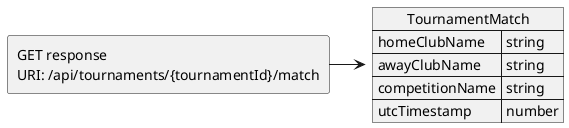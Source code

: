 @startuml Get tournament match response
allowmixing

agent "GET response \nURI: /api/tournaments/{tournamentId}/match"
  json "TournamentMatch" as J {
    "homeClubName": "string",
    "awayClubName": "string",
    "competitionName": "string",
    "utcTimestamp": "number"
  }

"GET response \nURI: /api/tournaments/{tournamentId}/match" -> J 
@enduml